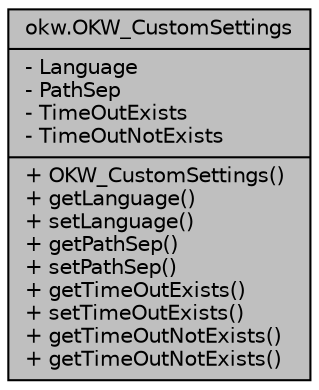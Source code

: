 digraph "okw.OKW_CustomSettings"
{
 // INTERACTIVE_SVG=YES
 // LATEX_PDF_SIZE
  edge [fontname="Helvetica",fontsize="10",labelfontname="Helvetica",labelfontsize="10"];
  node [fontname="Helvetica",fontsize="10",shape=record];
  Node1 [label="{okw.OKW_CustomSettings\n|- Language\l- PathSep\l- TimeOutExists\l- TimeOutNotExists\l|+ OKW_CustomSettings()\l+ getLanguage()\l+ setLanguage()\l+ getPathSep()\l+ setPathSep()\l+ getTimeOutExists()\l+ setTimeOutExists()\l+ getTimeOutNotExists()\l+ getTimeOutNotExists()\l}",height=0.2,width=0.4,color="black", fillcolor="grey75", style="filled", fontcolor="black",tooltip=" "];
}
